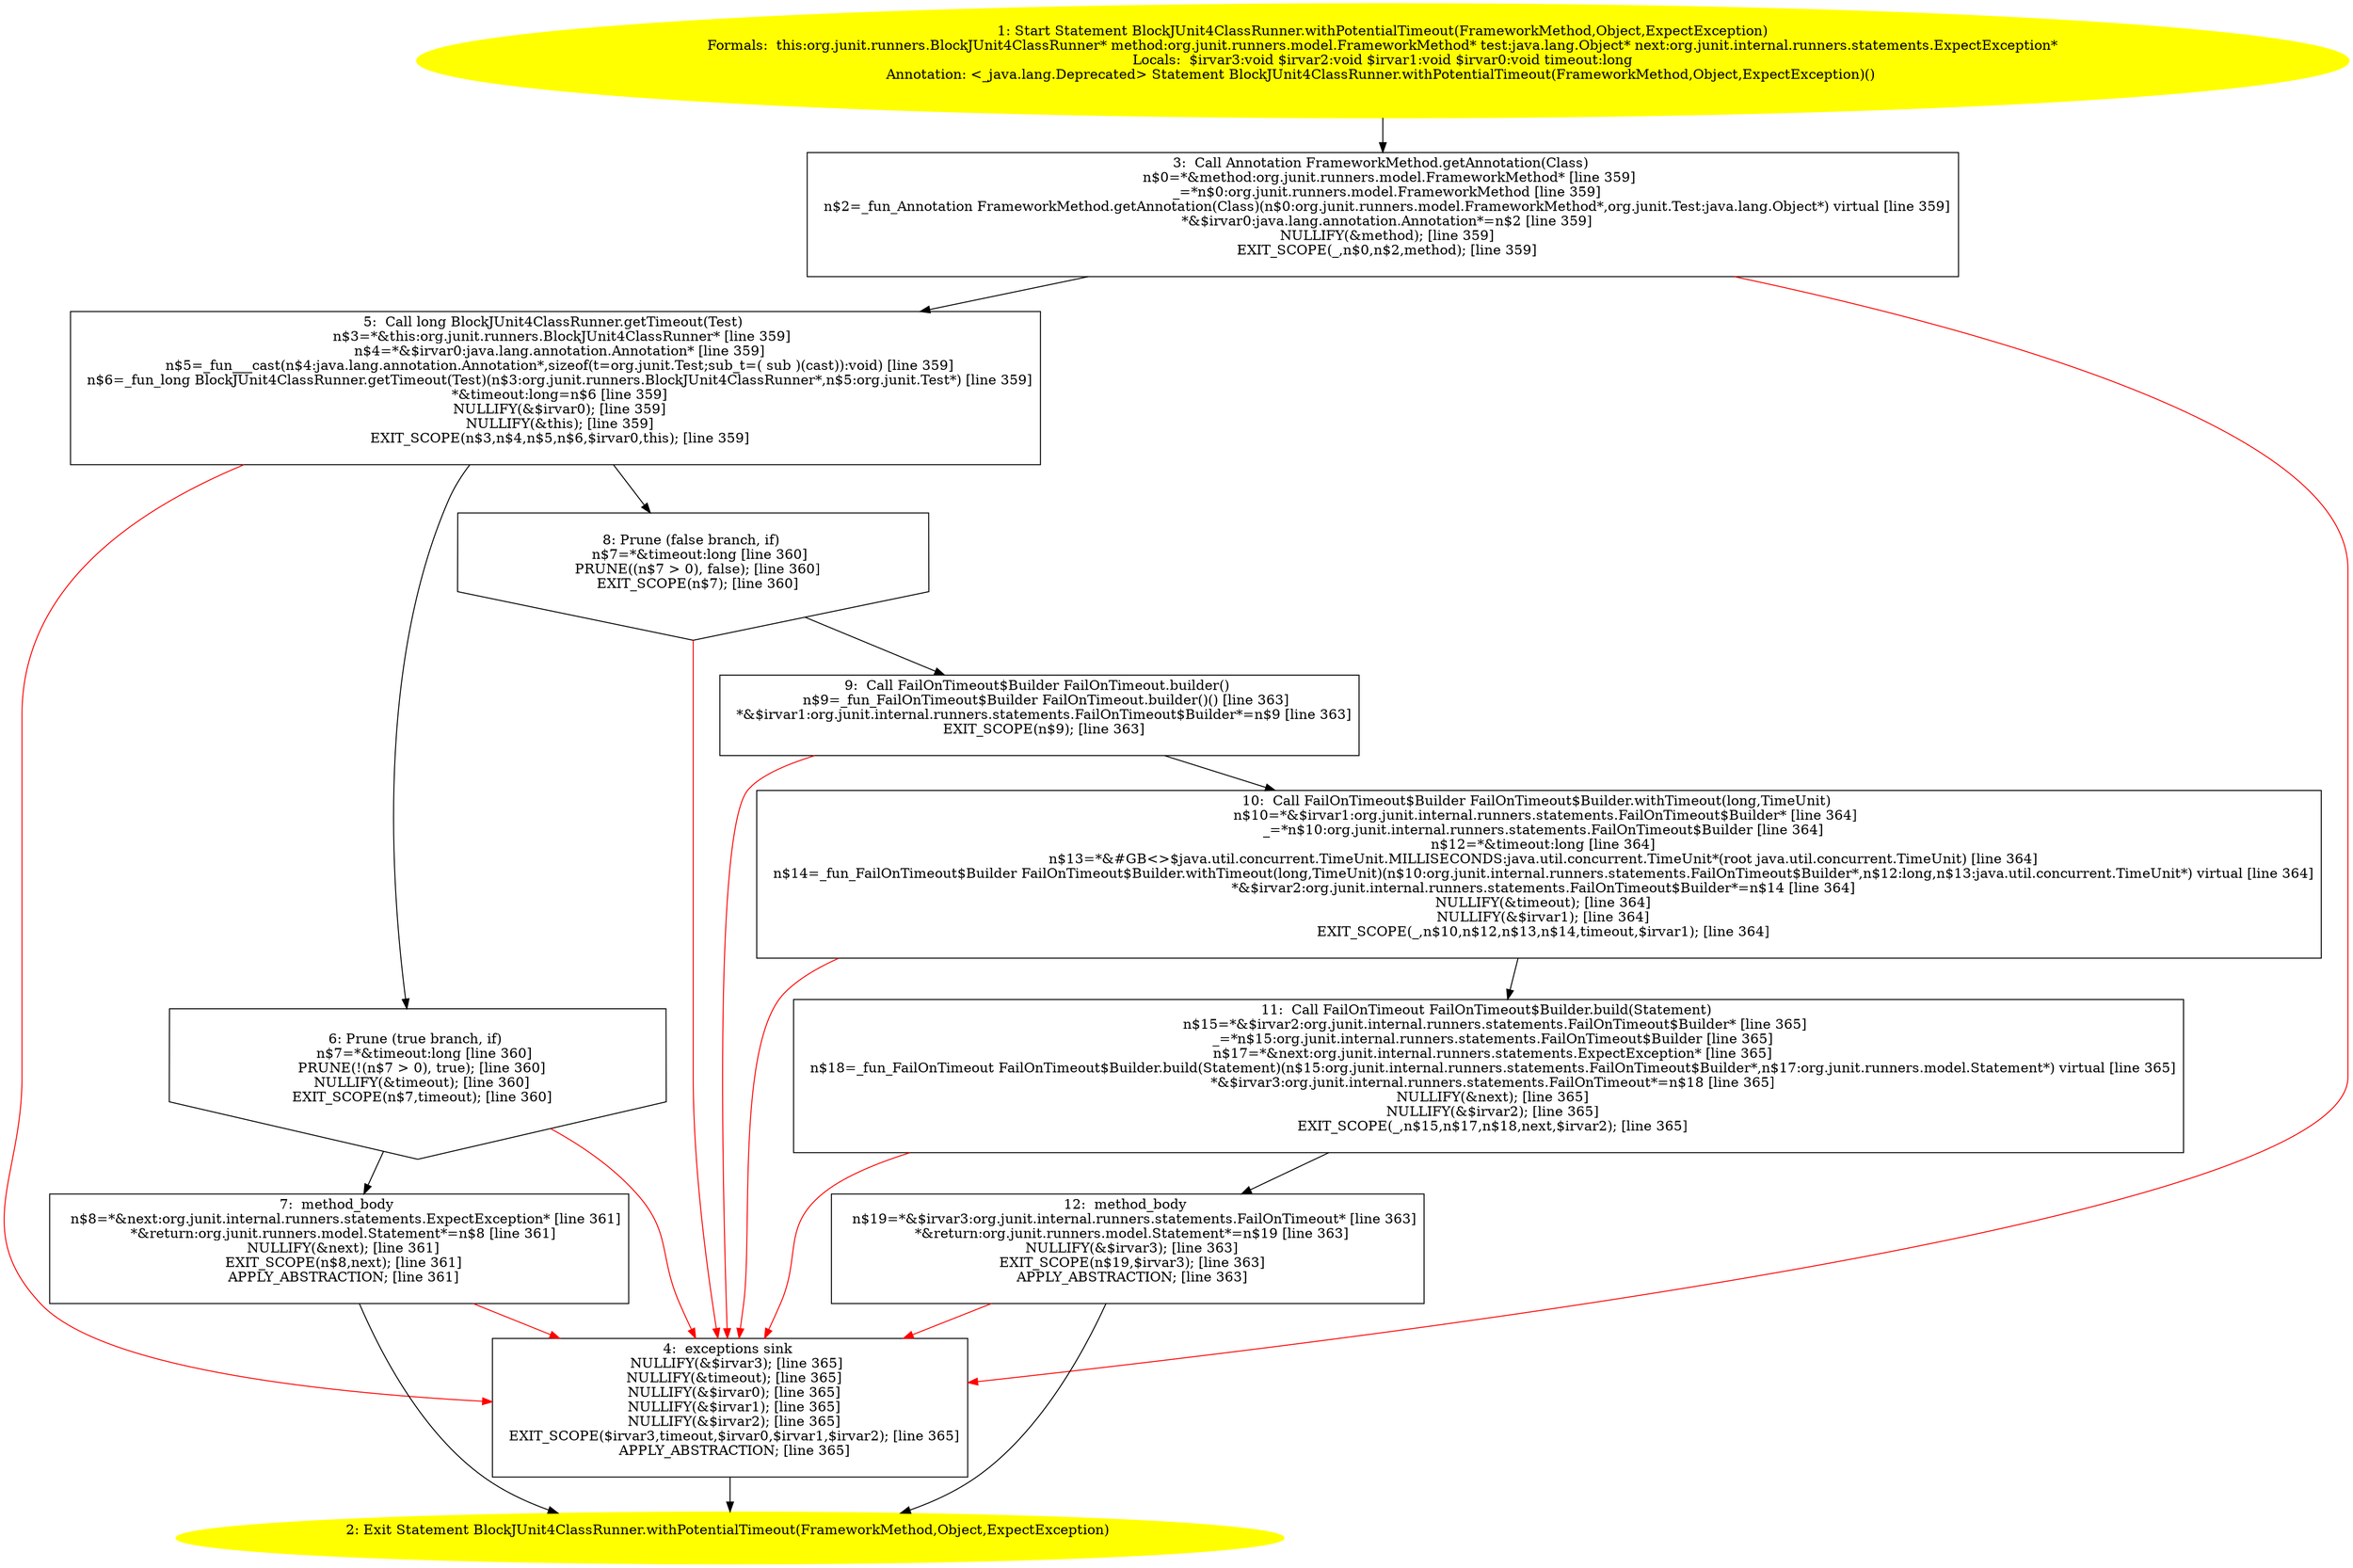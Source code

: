/* @generated */
digraph cfg {
"org.junit.runners.BlockJUnit4ClassRunner.withPotentialTimeout(org.junit.runners.model.FrameworkMetho.9e877ecd4d8fc623a4506b6853da5d95_1" [label="1: Start Statement BlockJUnit4ClassRunner.withPotentialTimeout(FrameworkMethod,Object,ExpectException)\nFormals:  this:org.junit.runners.BlockJUnit4ClassRunner* method:org.junit.runners.model.FrameworkMethod* test:java.lang.Object* next:org.junit.internal.runners.statements.ExpectException*\nLocals:  $irvar3:void $irvar2:void $irvar1:void $irvar0:void timeout:long\nAnnotation: <_java.lang.Deprecated> Statement BlockJUnit4ClassRunner.withPotentialTimeout(FrameworkMethod,Object,ExpectException)() \n  " color=yellow style=filled]
	

	 "org.junit.runners.BlockJUnit4ClassRunner.withPotentialTimeout(org.junit.runners.model.FrameworkMetho.9e877ecd4d8fc623a4506b6853da5d95_1" -> "org.junit.runners.BlockJUnit4ClassRunner.withPotentialTimeout(org.junit.runners.model.FrameworkMetho.9e877ecd4d8fc623a4506b6853da5d95_3" ;
"org.junit.runners.BlockJUnit4ClassRunner.withPotentialTimeout(org.junit.runners.model.FrameworkMetho.9e877ecd4d8fc623a4506b6853da5d95_2" [label="2: Exit Statement BlockJUnit4ClassRunner.withPotentialTimeout(FrameworkMethod,Object,ExpectException) \n  " color=yellow style=filled]
	

"org.junit.runners.BlockJUnit4ClassRunner.withPotentialTimeout(org.junit.runners.model.FrameworkMetho.9e877ecd4d8fc623a4506b6853da5d95_3" [label="3:  Call Annotation FrameworkMethod.getAnnotation(Class) \n   n$0=*&method:org.junit.runners.model.FrameworkMethod* [line 359]\n  _=*n$0:org.junit.runners.model.FrameworkMethod [line 359]\n  n$2=_fun_Annotation FrameworkMethod.getAnnotation(Class)(n$0:org.junit.runners.model.FrameworkMethod*,org.junit.Test:java.lang.Object*) virtual [line 359]\n  *&$irvar0:java.lang.annotation.Annotation*=n$2 [line 359]\n  NULLIFY(&method); [line 359]\n  EXIT_SCOPE(_,n$0,n$2,method); [line 359]\n " shape="box"]
	

	 "org.junit.runners.BlockJUnit4ClassRunner.withPotentialTimeout(org.junit.runners.model.FrameworkMetho.9e877ecd4d8fc623a4506b6853da5d95_3" -> "org.junit.runners.BlockJUnit4ClassRunner.withPotentialTimeout(org.junit.runners.model.FrameworkMetho.9e877ecd4d8fc623a4506b6853da5d95_5" ;
	 "org.junit.runners.BlockJUnit4ClassRunner.withPotentialTimeout(org.junit.runners.model.FrameworkMetho.9e877ecd4d8fc623a4506b6853da5d95_3" -> "org.junit.runners.BlockJUnit4ClassRunner.withPotentialTimeout(org.junit.runners.model.FrameworkMetho.9e877ecd4d8fc623a4506b6853da5d95_4" [color="red" ];
"org.junit.runners.BlockJUnit4ClassRunner.withPotentialTimeout(org.junit.runners.model.FrameworkMetho.9e877ecd4d8fc623a4506b6853da5d95_4" [label="4:  exceptions sink \n   NULLIFY(&$irvar3); [line 365]\n  NULLIFY(&timeout); [line 365]\n  NULLIFY(&$irvar0); [line 365]\n  NULLIFY(&$irvar1); [line 365]\n  NULLIFY(&$irvar2); [line 365]\n  EXIT_SCOPE($irvar3,timeout,$irvar0,$irvar1,$irvar2); [line 365]\n  APPLY_ABSTRACTION; [line 365]\n " shape="box"]
	

	 "org.junit.runners.BlockJUnit4ClassRunner.withPotentialTimeout(org.junit.runners.model.FrameworkMetho.9e877ecd4d8fc623a4506b6853da5d95_4" -> "org.junit.runners.BlockJUnit4ClassRunner.withPotentialTimeout(org.junit.runners.model.FrameworkMetho.9e877ecd4d8fc623a4506b6853da5d95_2" ;
"org.junit.runners.BlockJUnit4ClassRunner.withPotentialTimeout(org.junit.runners.model.FrameworkMetho.9e877ecd4d8fc623a4506b6853da5d95_5" [label="5:  Call long BlockJUnit4ClassRunner.getTimeout(Test) \n   n$3=*&this:org.junit.runners.BlockJUnit4ClassRunner* [line 359]\n  n$4=*&$irvar0:java.lang.annotation.Annotation* [line 359]\n  n$5=_fun___cast(n$4:java.lang.annotation.Annotation*,sizeof(t=org.junit.Test;sub_t=( sub )(cast)):void) [line 359]\n  n$6=_fun_long BlockJUnit4ClassRunner.getTimeout(Test)(n$3:org.junit.runners.BlockJUnit4ClassRunner*,n$5:org.junit.Test*) [line 359]\n  *&timeout:long=n$6 [line 359]\n  NULLIFY(&$irvar0); [line 359]\n  NULLIFY(&this); [line 359]\n  EXIT_SCOPE(n$3,n$4,n$5,n$6,$irvar0,this); [line 359]\n " shape="box"]
	

	 "org.junit.runners.BlockJUnit4ClassRunner.withPotentialTimeout(org.junit.runners.model.FrameworkMetho.9e877ecd4d8fc623a4506b6853da5d95_5" -> "org.junit.runners.BlockJUnit4ClassRunner.withPotentialTimeout(org.junit.runners.model.FrameworkMetho.9e877ecd4d8fc623a4506b6853da5d95_6" ;
	 "org.junit.runners.BlockJUnit4ClassRunner.withPotentialTimeout(org.junit.runners.model.FrameworkMetho.9e877ecd4d8fc623a4506b6853da5d95_5" -> "org.junit.runners.BlockJUnit4ClassRunner.withPotentialTimeout(org.junit.runners.model.FrameworkMetho.9e877ecd4d8fc623a4506b6853da5d95_8" ;
	 "org.junit.runners.BlockJUnit4ClassRunner.withPotentialTimeout(org.junit.runners.model.FrameworkMetho.9e877ecd4d8fc623a4506b6853da5d95_5" -> "org.junit.runners.BlockJUnit4ClassRunner.withPotentialTimeout(org.junit.runners.model.FrameworkMetho.9e877ecd4d8fc623a4506b6853da5d95_4" [color="red" ];
"org.junit.runners.BlockJUnit4ClassRunner.withPotentialTimeout(org.junit.runners.model.FrameworkMetho.9e877ecd4d8fc623a4506b6853da5d95_6" [label="6: Prune (true branch, if) \n   n$7=*&timeout:long [line 360]\n  PRUNE(!(n$7 > 0), true); [line 360]\n  NULLIFY(&timeout); [line 360]\n  EXIT_SCOPE(n$7,timeout); [line 360]\n " shape="invhouse"]
	

	 "org.junit.runners.BlockJUnit4ClassRunner.withPotentialTimeout(org.junit.runners.model.FrameworkMetho.9e877ecd4d8fc623a4506b6853da5d95_6" -> "org.junit.runners.BlockJUnit4ClassRunner.withPotentialTimeout(org.junit.runners.model.FrameworkMetho.9e877ecd4d8fc623a4506b6853da5d95_7" ;
	 "org.junit.runners.BlockJUnit4ClassRunner.withPotentialTimeout(org.junit.runners.model.FrameworkMetho.9e877ecd4d8fc623a4506b6853da5d95_6" -> "org.junit.runners.BlockJUnit4ClassRunner.withPotentialTimeout(org.junit.runners.model.FrameworkMetho.9e877ecd4d8fc623a4506b6853da5d95_4" [color="red" ];
"org.junit.runners.BlockJUnit4ClassRunner.withPotentialTimeout(org.junit.runners.model.FrameworkMetho.9e877ecd4d8fc623a4506b6853da5d95_7" [label="7:  method_body \n   n$8=*&next:org.junit.internal.runners.statements.ExpectException* [line 361]\n  *&return:org.junit.runners.model.Statement*=n$8 [line 361]\n  NULLIFY(&next); [line 361]\n  EXIT_SCOPE(n$8,next); [line 361]\n  APPLY_ABSTRACTION; [line 361]\n " shape="box"]
	

	 "org.junit.runners.BlockJUnit4ClassRunner.withPotentialTimeout(org.junit.runners.model.FrameworkMetho.9e877ecd4d8fc623a4506b6853da5d95_7" -> "org.junit.runners.BlockJUnit4ClassRunner.withPotentialTimeout(org.junit.runners.model.FrameworkMetho.9e877ecd4d8fc623a4506b6853da5d95_2" ;
	 "org.junit.runners.BlockJUnit4ClassRunner.withPotentialTimeout(org.junit.runners.model.FrameworkMetho.9e877ecd4d8fc623a4506b6853da5d95_7" -> "org.junit.runners.BlockJUnit4ClassRunner.withPotentialTimeout(org.junit.runners.model.FrameworkMetho.9e877ecd4d8fc623a4506b6853da5d95_4" [color="red" ];
"org.junit.runners.BlockJUnit4ClassRunner.withPotentialTimeout(org.junit.runners.model.FrameworkMetho.9e877ecd4d8fc623a4506b6853da5d95_8" [label="8: Prune (false branch, if) \n   n$7=*&timeout:long [line 360]\n  PRUNE((n$7 > 0), false); [line 360]\n  EXIT_SCOPE(n$7); [line 360]\n " shape="invhouse"]
	

	 "org.junit.runners.BlockJUnit4ClassRunner.withPotentialTimeout(org.junit.runners.model.FrameworkMetho.9e877ecd4d8fc623a4506b6853da5d95_8" -> "org.junit.runners.BlockJUnit4ClassRunner.withPotentialTimeout(org.junit.runners.model.FrameworkMetho.9e877ecd4d8fc623a4506b6853da5d95_9" ;
	 "org.junit.runners.BlockJUnit4ClassRunner.withPotentialTimeout(org.junit.runners.model.FrameworkMetho.9e877ecd4d8fc623a4506b6853da5d95_8" -> "org.junit.runners.BlockJUnit4ClassRunner.withPotentialTimeout(org.junit.runners.model.FrameworkMetho.9e877ecd4d8fc623a4506b6853da5d95_4" [color="red" ];
"org.junit.runners.BlockJUnit4ClassRunner.withPotentialTimeout(org.junit.runners.model.FrameworkMetho.9e877ecd4d8fc623a4506b6853da5d95_9" [label="9:  Call FailOnTimeout$Builder FailOnTimeout.builder() \n   n$9=_fun_FailOnTimeout$Builder FailOnTimeout.builder()() [line 363]\n  *&$irvar1:org.junit.internal.runners.statements.FailOnTimeout$Builder*=n$9 [line 363]\n  EXIT_SCOPE(n$9); [line 363]\n " shape="box"]
	

	 "org.junit.runners.BlockJUnit4ClassRunner.withPotentialTimeout(org.junit.runners.model.FrameworkMetho.9e877ecd4d8fc623a4506b6853da5d95_9" -> "org.junit.runners.BlockJUnit4ClassRunner.withPotentialTimeout(org.junit.runners.model.FrameworkMetho.9e877ecd4d8fc623a4506b6853da5d95_10" ;
	 "org.junit.runners.BlockJUnit4ClassRunner.withPotentialTimeout(org.junit.runners.model.FrameworkMetho.9e877ecd4d8fc623a4506b6853da5d95_9" -> "org.junit.runners.BlockJUnit4ClassRunner.withPotentialTimeout(org.junit.runners.model.FrameworkMetho.9e877ecd4d8fc623a4506b6853da5d95_4" [color="red" ];
"org.junit.runners.BlockJUnit4ClassRunner.withPotentialTimeout(org.junit.runners.model.FrameworkMetho.9e877ecd4d8fc623a4506b6853da5d95_10" [label="10:  Call FailOnTimeout$Builder FailOnTimeout$Builder.withTimeout(long,TimeUnit) \n   n$10=*&$irvar1:org.junit.internal.runners.statements.FailOnTimeout$Builder* [line 364]\n  _=*n$10:org.junit.internal.runners.statements.FailOnTimeout$Builder [line 364]\n  n$12=*&timeout:long [line 364]\n  n$13=*&#GB<>$java.util.concurrent.TimeUnit.MILLISECONDS:java.util.concurrent.TimeUnit*(root java.util.concurrent.TimeUnit) [line 364]\n  n$14=_fun_FailOnTimeout$Builder FailOnTimeout$Builder.withTimeout(long,TimeUnit)(n$10:org.junit.internal.runners.statements.FailOnTimeout$Builder*,n$12:long,n$13:java.util.concurrent.TimeUnit*) virtual [line 364]\n  *&$irvar2:org.junit.internal.runners.statements.FailOnTimeout$Builder*=n$14 [line 364]\n  NULLIFY(&timeout); [line 364]\n  NULLIFY(&$irvar1); [line 364]\n  EXIT_SCOPE(_,n$10,n$12,n$13,n$14,timeout,$irvar1); [line 364]\n " shape="box"]
	

	 "org.junit.runners.BlockJUnit4ClassRunner.withPotentialTimeout(org.junit.runners.model.FrameworkMetho.9e877ecd4d8fc623a4506b6853da5d95_10" -> "org.junit.runners.BlockJUnit4ClassRunner.withPotentialTimeout(org.junit.runners.model.FrameworkMetho.9e877ecd4d8fc623a4506b6853da5d95_11" ;
	 "org.junit.runners.BlockJUnit4ClassRunner.withPotentialTimeout(org.junit.runners.model.FrameworkMetho.9e877ecd4d8fc623a4506b6853da5d95_10" -> "org.junit.runners.BlockJUnit4ClassRunner.withPotentialTimeout(org.junit.runners.model.FrameworkMetho.9e877ecd4d8fc623a4506b6853da5d95_4" [color="red" ];
"org.junit.runners.BlockJUnit4ClassRunner.withPotentialTimeout(org.junit.runners.model.FrameworkMetho.9e877ecd4d8fc623a4506b6853da5d95_11" [label="11:  Call FailOnTimeout FailOnTimeout$Builder.build(Statement) \n   n$15=*&$irvar2:org.junit.internal.runners.statements.FailOnTimeout$Builder* [line 365]\n  _=*n$15:org.junit.internal.runners.statements.FailOnTimeout$Builder [line 365]\n  n$17=*&next:org.junit.internal.runners.statements.ExpectException* [line 365]\n  n$18=_fun_FailOnTimeout FailOnTimeout$Builder.build(Statement)(n$15:org.junit.internal.runners.statements.FailOnTimeout$Builder*,n$17:org.junit.runners.model.Statement*) virtual [line 365]\n  *&$irvar3:org.junit.internal.runners.statements.FailOnTimeout*=n$18 [line 365]\n  NULLIFY(&next); [line 365]\n  NULLIFY(&$irvar2); [line 365]\n  EXIT_SCOPE(_,n$15,n$17,n$18,next,$irvar2); [line 365]\n " shape="box"]
	

	 "org.junit.runners.BlockJUnit4ClassRunner.withPotentialTimeout(org.junit.runners.model.FrameworkMetho.9e877ecd4d8fc623a4506b6853da5d95_11" -> "org.junit.runners.BlockJUnit4ClassRunner.withPotentialTimeout(org.junit.runners.model.FrameworkMetho.9e877ecd4d8fc623a4506b6853da5d95_12" ;
	 "org.junit.runners.BlockJUnit4ClassRunner.withPotentialTimeout(org.junit.runners.model.FrameworkMetho.9e877ecd4d8fc623a4506b6853da5d95_11" -> "org.junit.runners.BlockJUnit4ClassRunner.withPotentialTimeout(org.junit.runners.model.FrameworkMetho.9e877ecd4d8fc623a4506b6853da5d95_4" [color="red" ];
"org.junit.runners.BlockJUnit4ClassRunner.withPotentialTimeout(org.junit.runners.model.FrameworkMetho.9e877ecd4d8fc623a4506b6853da5d95_12" [label="12:  method_body \n   n$19=*&$irvar3:org.junit.internal.runners.statements.FailOnTimeout* [line 363]\n  *&return:org.junit.runners.model.Statement*=n$19 [line 363]\n  NULLIFY(&$irvar3); [line 363]\n  EXIT_SCOPE(n$19,$irvar3); [line 363]\n  APPLY_ABSTRACTION; [line 363]\n " shape="box"]
	

	 "org.junit.runners.BlockJUnit4ClassRunner.withPotentialTimeout(org.junit.runners.model.FrameworkMetho.9e877ecd4d8fc623a4506b6853da5d95_12" -> "org.junit.runners.BlockJUnit4ClassRunner.withPotentialTimeout(org.junit.runners.model.FrameworkMetho.9e877ecd4d8fc623a4506b6853da5d95_2" ;
	 "org.junit.runners.BlockJUnit4ClassRunner.withPotentialTimeout(org.junit.runners.model.FrameworkMetho.9e877ecd4d8fc623a4506b6853da5d95_12" -> "org.junit.runners.BlockJUnit4ClassRunner.withPotentialTimeout(org.junit.runners.model.FrameworkMetho.9e877ecd4d8fc623a4506b6853da5d95_4" [color="red" ];
}
